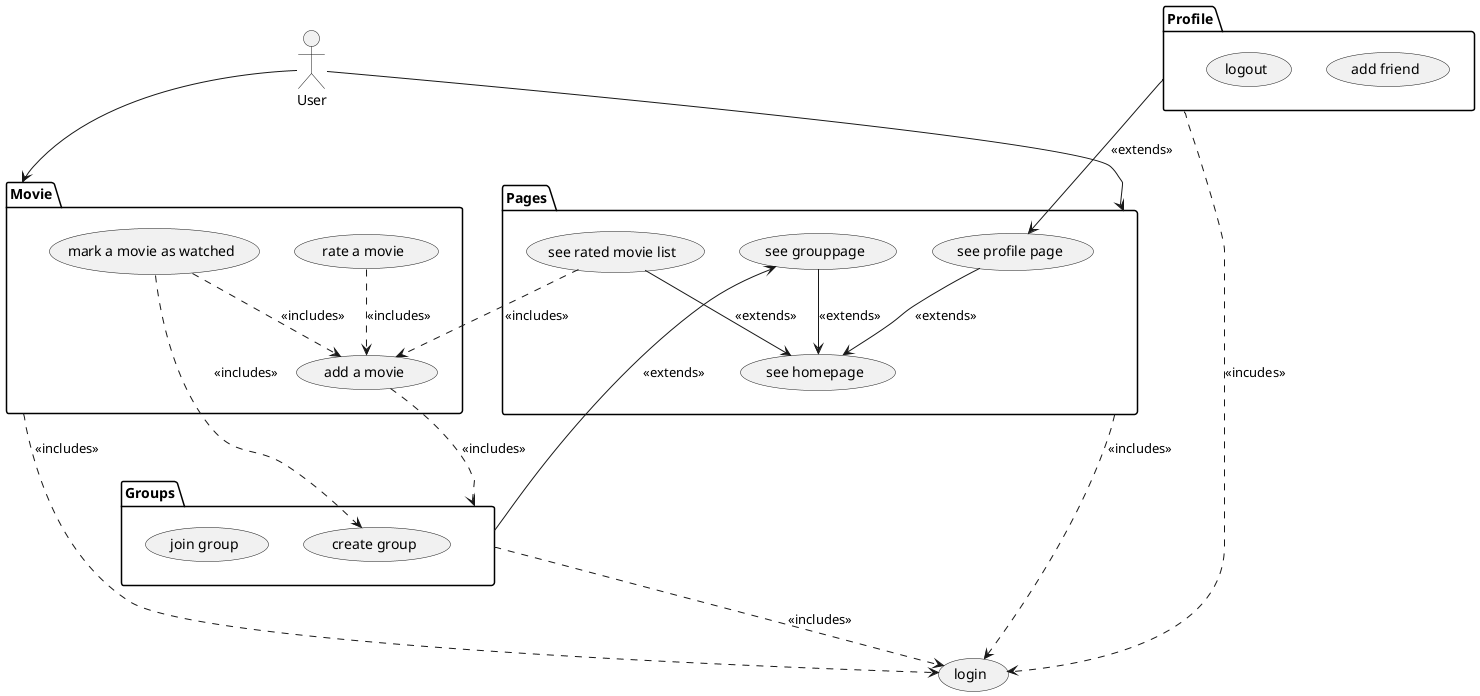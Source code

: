 @startuml use-case-whole

package Movie {
    (add a movie) as Add
    (mark a movie as watched) as Mark
    (rate a movie) as Rate
}

package Groups {
    (create group) as Create
    (join group) as Join
}

package Profile {
    (add friend) as Friend
    (logout) as Logout
}

(login) as login

package Pages {
    (see homepage) as HP 
    (see grouppage) as GP
    (see profile page) as PP
    (see rated movie list) as RML
}

:User: as u

' pages dependencies

GP --> HP : <<extends>>
PP --> HP : <<extends>>
RML --> HP : <<extends>>

RML ..> Add : <<includes>>

' user interactions

u -> Pages
u --> Movie

Movie ..> login : <<includes>>
Groups ..> login : <<includes>>
Profile ..> login : <<incudes>>
Pages ..> login : <<includes>>

' movie dependencies

Mark ..> Add : <<includes>>
Mark ..> Create : <<includes>>

Rate ..> Add : <<includes>>

Add ..> Groups : <<includes>>

' profile dependencies

Profile --> PP : <<extends>>

' Groups dependencies

Groups -up-> GP : <<extends>>

@enduml

' ADD MOVIE

@startuml use-case-add-movie

package Movie {
    (add a movie) as Add
}

package Groups {
    (create group) as Create
    (join group) as Join
}

(login) as login

' Movie dependencies

Add .|> login : <<includes>>

Add .|> Groups : <<includes>>

' User

:User: as u 

u --> Add

@enduml

'CREATE GROUP

@startuml use-case-create-group

package Groups {
    (create group) as Create
    ' (join group) as Join
}

package Pages {
    (see Group page) as GP
}

(login) as login

' User

:User: as u

u --> GP
u -> Create

' Pages

Pages ..|> login : <<includes>>

' Groups

Groups ..> GP : <<extends>>

@enduml

' ADD FRIEND

@startuml use-case-add-friend

package Profile {
    (add Friend) as Friend
}

package Pages {
    (see profile page) as PP
}

(login) as login

' User

:User: as u

u --> PP
u -> Friend

' Pages

Pages ..|> login : <<includes>>

' Groups

Profile ..> PP : <<extends>>

@enduml

' RATE MOVIE

@startuml use-case-rate-movie

package Movie {
    (add a movie) as Add
    (rate a movie) as Rate
}

package Groups {
    (create group) as Create
    (join group) as Join
}

package Pages {
    (see homepage) as HP
}

(login) as login

' User

:User: as u

u --> HP
u -> Rate

' Pages

Pages ..|> login : <<includes>>

' Movies

Movie ..> HP : <<extends>>

Rate .|> Add : <<includes>>

Add ..|> Join : <<includes>>
Add .|> Create : <<includes>>

' Groups 

Groups .|> login : <<includes>>

@enduml

' ADD USER TO LISt

@startuml use-case-add-user

package Groups {
    (create group) as Create
    (join group) as Join
}

package Pages {
    (see Group page) as GP
}

(login) as login

' User

:User: as u

:New User: as nu

u --> Create
u --> GP

nu --> Join
nu <|- u : <<includes>>

' Pages

Pages .left.|> login : <<includes>>

' Groups 

Groups ..|> login : <<includes>>

@enduml

' SEE RATED MOVIES

@startuml use-case-see-rated-movies

package Groups {
    (create group) as Create
    (join group) as Join
}

package Pages {
    (see Group page) as GP
}

package Movies {
    (add movie to list) as Add
    (rate movie) as Rate
    (rated movie list) as RateList
}

(login) as login

' User

:User: as u

u --> RateList

' Pages

Pages .left.|> login : <<includes>>

' Groups 

login <|.. Groups : <<includes>>

' Movies

RateList --> GP : <<extends>>

Rate <|.. RateList : <<includes>>

Movies ..|> login : <<includes>>

Rate .|> Add : <<includes>>

Groups <|.. Add  : <<includes>>

@enduml